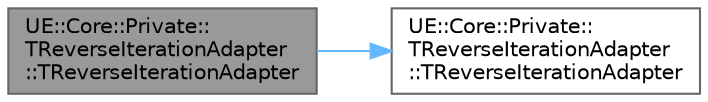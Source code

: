 digraph "UE::Core::Private::TReverseIterationAdapter::TReverseIterationAdapter"
{
 // INTERACTIVE_SVG=YES
 // LATEX_PDF_SIZE
  bgcolor="transparent";
  edge [fontname=Helvetica,fontsize=10,labelfontname=Helvetica,labelfontsize=10];
  node [fontname=Helvetica,fontsize=10,shape=box,height=0.2,width=0.4];
  rankdir="LR";
  Node1 [id="Node000001",label="UE::Core::Private::\lTReverseIterationAdapter\l::TReverseIterationAdapter",height=0.2,width=0.4,color="gray40", fillcolor="grey60", style="filled", fontcolor="black",tooltip=" "];
  Node1 -> Node2 [id="edge1_Node000001_Node000002",color="steelblue1",style="solid",tooltip=" "];
  Node2 [id="Node000002",label="UE::Core::Private::\lTReverseIterationAdapter\l::TReverseIterationAdapter",height=0.2,width=0.4,color="grey40", fillcolor="white", style="filled",URL="$d8/d0d/structUE_1_1Core_1_1Private_1_1TReverseIterationAdapter.html#a98768466c8471227b8228e6701c948c8",tooltip=" "];
}
